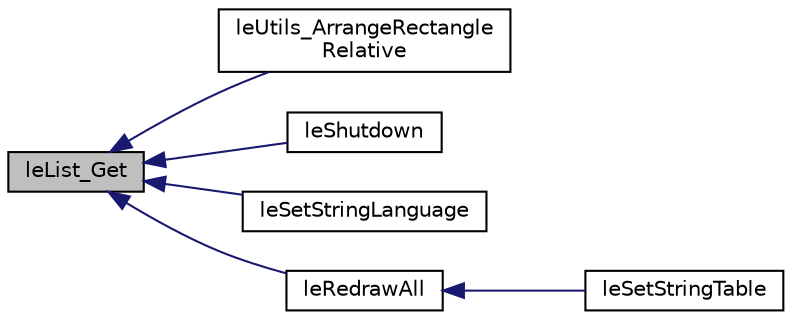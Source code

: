 digraph "leList_Get"
{
 // INTERACTIVE_SVG=YES
  edge [fontname="Helvetica",fontsize="10",labelfontname="Helvetica",labelfontsize="10"];
  node [fontname="Helvetica",fontsize="10",shape=record];
  rankdir="LR";
  Node19 [label="leList_Get",height=0.2,width=0.4,color="black", fillcolor="grey75", style="filled", fontcolor="black"];
  Node19 -> Node20 [dir="back",color="midnightblue",fontsize="10",style="solid",fontname="Helvetica"];
  Node20 [label="leUtils_ArrangeRectangle\lRelative",height=0.2,width=0.4,color="black", fillcolor="white", style="filled",URL="$legato__utils_8h.html#a78acf9fdd2b18d98a3b4b2c2fad1d2fa",tooltip="Calculates the position of a rectangle within the given bounds. "];
  Node19 -> Node21 [dir="back",color="midnightblue",fontsize="10",style="solid",fontname="Helvetica"];
  Node21 [label="leShutdown",height=0.2,width=0.4,color="black", fillcolor="white", style="filled",URL="$legato__state_8h.html#a200437d3af9ba71729e6cc2dcb373b7b",tooltip="Shutdown Legato library. "];
  Node19 -> Node22 [dir="back",color="midnightblue",fontsize="10",style="solid",fontname="Helvetica"];
  Node22 [label="leSetStringLanguage",height=0.2,width=0.4,color="black", fillcolor="white", style="filled",URL="$legato__state_8h.html#abe5c36a225545bec717742d2a83759d4",tooltip="Get language by index. "];
  Node19 -> Node23 [dir="back",color="midnightblue",fontsize="10",style="solid",fontname="Helvetica"];
  Node23 [label="leRedrawAll",height=0.2,width=0.4,color="black", fillcolor="white", style="filled",URL="$legato__state_8h.html#adaa279a581a502a1dd1bfefa14184d37",tooltip="Redraw All. "];
  Node23 -> Node24 [dir="back",color="midnightblue",fontsize="10",style="solid",fontname="Helvetica"];
  Node24 [label="leSetStringTable",height=0.2,width=0.4,color="black", fillcolor="white", style="filled",URL="$legato__state_8h.html#af17f6a1aa6df4e4739f5eb4d6b18a9e9",tooltip="Set string table. "];
}
